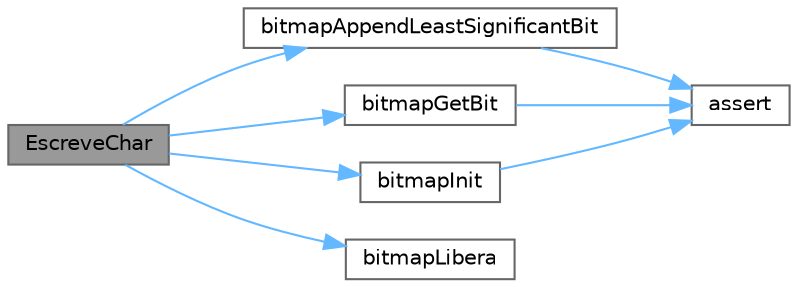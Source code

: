 digraph "EscreveChar"
{
 // LATEX_PDF_SIZE
  bgcolor="transparent";
  edge [fontname=Helvetica,fontsize=10,labelfontname=Helvetica,labelfontsize=10];
  node [fontname=Helvetica,fontsize=10,shape=box,height=0.2,width=0.4];
  rankdir="LR";
  Node1 [label="EscreveChar",height=0.2,width=0.4,color="gray40", fillcolor="grey60", style="filled", fontcolor="black",tooltip="Escreve um byte//char em um bitmap."];
  Node1 -> Node2 [color="steelblue1",style="solid"];
  Node2 [label="bitmapAppendLeastSignificantBit",height=0.2,width=0.4,color="grey40", fillcolor="white", style="filled",URL="$bitmap_8c.html#a8bee243b51ff8daf8cf577d11e7e735c",tooltip=" "];
  Node2 -> Node3 [color="steelblue1",style="solid"];
  Node3 [label="assert",height=0.2,width=0.4,color="grey40", fillcolor="white", style="filled",URL="$bitmap_8c.html#ae6321531d73ebab0e0f1081a903be53c",tooltip=" "];
  Node1 -> Node4 [color="steelblue1",style="solid"];
  Node4 [label="bitmapGetBit",height=0.2,width=0.4,color="grey40", fillcolor="white", style="filled",URL="$bitmap_8c.html#ac67802da30c1b2aa2fd983818b11d435",tooltip=" "];
  Node4 -> Node3 [color="steelblue1",style="solid"];
  Node1 -> Node5 [color="steelblue1",style="solid"];
  Node5 [label="bitmapInit",height=0.2,width=0.4,color="grey40", fillcolor="white", style="filled",URL="$bitmap_8c.html#a6fe05cb2e9889f347653f98edac7a114",tooltip=" "];
  Node5 -> Node3 [color="steelblue1",style="solid"];
  Node1 -> Node6 [color="steelblue1",style="solid"];
  Node6 [label="bitmapLibera",height=0.2,width=0.4,color="grey40", fillcolor="white", style="filled",URL="$bitmap_8c.html#a08def9dc3e8ae0e4d83a0039d770205c",tooltip=" "];
}
